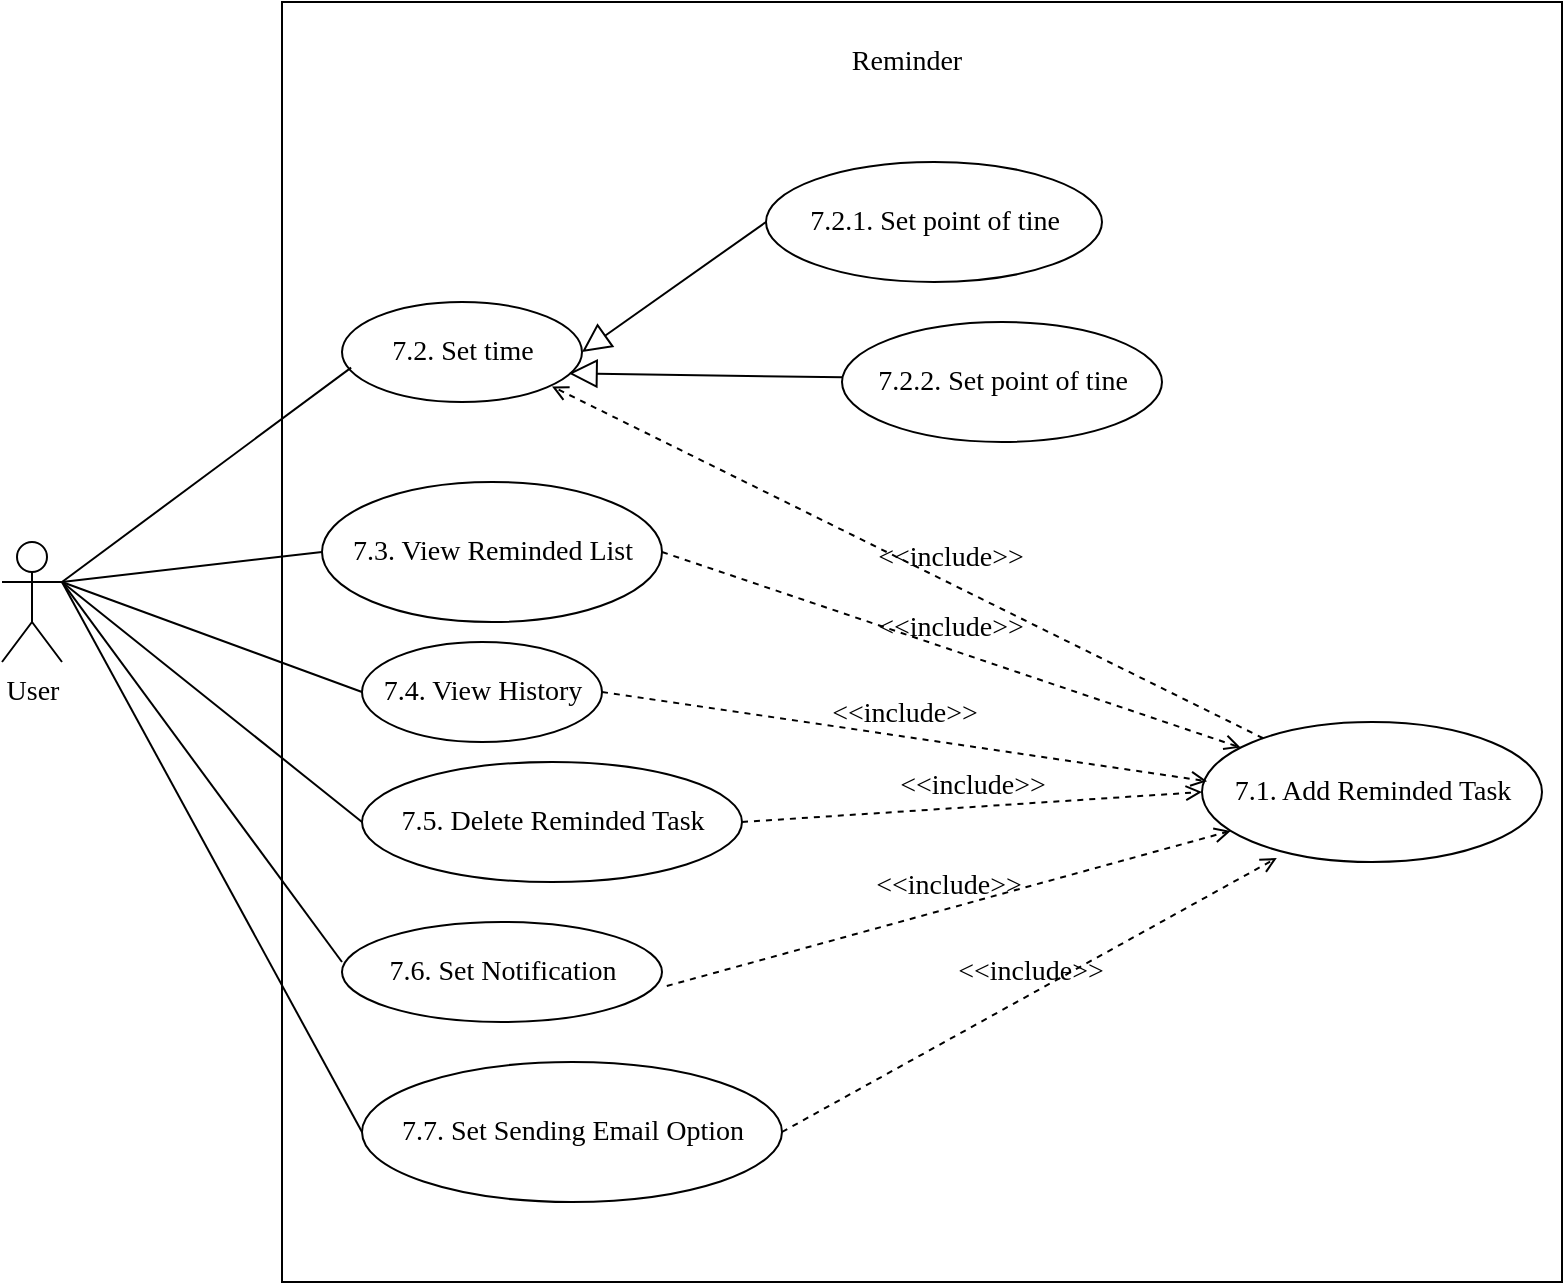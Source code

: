 <mxfile version="13.10.9" type="google"><diagram id="KJN88YStTKUvS8UIJJ77" name="Page-1"><mxGraphModel dx="1210" dy="659" grid="1" gridSize="10" guides="1" tooltips="1" connect="1" arrows="1" fold="1" page="1" pageScale="1" pageWidth="827" pageHeight="1169" math="0" shadow="0"><root><mxCell id="0"/><mxCell id="1" parent="0"/><mxCell id="ke3qHK0adCPP4FRnrUlM-1" value="" style="whiteSpace=wrap;html=1;aspect=fixed;" parent="1" vertex="1"><mxGeometry x="170" y="20" width="640" height="640" as="geometry"/></mxCell><mxCell id="twErQV6WeqNZiUciJFcy-1" value="7.2. Set time" style="shape=ellipse;html=1;dashed=0;whitespace=wrap;perimeter=ellipsePerimeter;fontFamily=Verdana;fontSize=14;" parent="1" vertex="1"><mxGeometry x="200" y="170" width="120" height="50" as="geometry"/></mxCell><mxCell id="twErQV6WeqNZiUciJFcy-2" value="7.3. View Reminded List" style="shape=ellipse;html=1;dashed=0;whitespace=wrap;perimeter=ellipsePerimeter;fontFamily=Verdana;fontSize=14;" parent="1" vertex="1"><mxGeometry x="190" y="260" width="170" height="70" as="geometry"/></mxCell><mxCell id="twErQV6WeqNZiUciJFcy-4" value="7.2.1. Set point of tine" style="shape=ellipse;html=1;dashed=0;whitespace=wrap;perimeter=ellipsePerimeter;fontFamily=Verdana;fontSize=14;" parent="1" vertex="1"><mxGeometry x="412" y="100" width="168" height="60" as="geometry"/></mxCell><mxCell id="twErQV6WeqNZiUciJFcy-8" value="7.5. Delete Reminded Task" style="shape=ellipse;html=1;dashed=0;whitespace=wrap;perimeter=ellipsePerimeter;fontFamily=Verdana;fontSize=14;" parent="1" vertex="1"><mxGeometry x="210" y="400" width="190" height="60" as="geometry"/></mxCell><mxCell id="twErQV6WeqNZiUciJFcy-9" value="User" style="shape=umlActor;verticalLabelPosition=bottom;verticalAlign=top;html=1;fontFamily=Verdana;fontSize=14;" parent="1" vertex="1"><mxGeometry x="30" y="290" width="30" height="60" as="geometry"/></mxCell><mxCell id="twErQV6WeqNZiUciJFcy-20" value="" style="edgeStyle=none;html=1;endSize=12;endArrow=block;endFill=0;fontFamily=Verdana;fontSize=14;exitX=0.003;exitY=0.461;exitDx=0;exitDy=0;entryX=0.944;entryY=0.713;entryDx=0;entryDy=0;entryPerimeter=0;exitPerimeter=0;" parent="1" source="eRm9HFy7ksCeKKgJd4PQ-1" target="twErQV6WeqNZiUciJFcy-1" edge="1"><mxGeometry width="160" relative="1" as="geometry"><mxPoint x="410" y="255" as="sourcePoint"/><mxPoint x="525" y="249" as="targetPoint"/></mxGeometry></mxCell><mxCell id="twErQV6WeqNZiUciJFcy-21" value="" style="edgeStyle=none;html=1;endSize=12;endArrow=block;endFill=0;fontFamily=Verdana;fontSize=14;exitX=0;exitY=0.5;exitDx=0;exitDy=0;entryX=1;entryY=0.5;entryDx=0;entryDy=0;" parent="1" source="twErQV6WeqNZiUciJFcy-4" target="twErQV6WeqNZiUciJFcy-1" edge="1"><mxGeometry width="160" relative="1" as="geometry"><mxPoint x="610" y="210" as="sourcePoint"/><mxPoint x="531" y="226" as="targetPoint"/></mxGeometry></mxCell><mxCell id="twErQV6WeqNZiUciJFcy-23" value="" style="endArrow=none;html=1;fontFamily=Verdana;fontSize=14;exitX=1;exitY=0.333;exitDx=0;exitDy=0;exitPerimeter=0;entryX=0.038;entryY=0.656;entryDx=0;entryDy=0;entryPerimeter=0;" parent="1" source="twErQV6WeqNZiUciJFcy-9" target="twErQV6WeqNZiUciJFcy-1" edge="1"><mxGeometry width="50" height="50" relative="1" as="geometry"><mxPoint x="110" y="280" as="sourcePoint"/><mxPoint x="160" y="230" as="targetPoint"/></mxGeometry></mxCell><mxCell id="twErQV6WeqNZiUciJFcy-24" value="" style="endArrow=none;html=1;fontFamily=Verdana;fontSize=14;exitX=1;exitY=0.333;exitDx=0;exitDy=0;exitPerimeter=0;entryX=0;entryY=0.5;entryDx=0;entryDy=0;" parent="1" source="twErQV6WeqNZiUciJFcy-9" target="twErQV6WeqNZiUciJFcy-2" edge="1"><mxGeometry width="50" height="50" relative="1" as="geometry"><mxPoint x="80" y="330" as="sourcePoint"/><mxPoint x="130" y="280" as="targetPoint"/></mxGeometry></mxCell><mxCell id="twErQV6WeqNZiUciJFcy-25" value="" style="endArrow=none;html=1;fontFamily=Verdana;fontSize=14;entryX=0;entryY=0.5;entryDx=0;entryDy=0;" parent="1" target="twErQV6WeqNZiUciJFcy-8" edge="1"><mxGeometry width="50" height="50" relative="1" as="geometry"><mxPoint x="60" y="310" as="sourcePoint"/><mxPoint x="330" y="330" as="targetPoint"/></mxGeometry></mxCell><mxCell id="eRm9HFy7ksCeKKgJd4PQ-1" value="7.2.2. Set point of tine" style="shape=ellipse;html=1;dashed=0;whitespace=wrap;perimeter=ellipsePerimeter;fontFamily=Verdana;fontSize=14;" parent="1" vertex="1"><mxGeometry x="450" y="180" width="160" height="60" as="geometry"/></mxCell><mxCell id="eRm9HFy7ksCeKKgJd4PQ-2" value="7.4. View History" style="shape=ellipse;html=1;dashed=0;whitespace=wrap;perimeter=ellipsePerimeter;fontFamily=Verdana;fontSize=14;" parent="1" vertex="1"><mxGeometry x="210" y="340" width="120" height="50" as="geometry"/></mxCell><mxCell id="eRm9HFy7ksCeKKgJd4PQ-3" value="7.6. Set Notification" style="shape=ellipse;html=1;dashed=0;whitespace=wrap;perimeter=ellipsePerimeter;fontFamily=Verdana;fontSize=14;" parent="1" vertex="1"><mxGeometry x="200" y="480" width="160" height="50" as="geometry"/></mxCell><mxCell id="eRm9HFy7ksCeKKgJd4PQ-4" value="7.7. Set Sending Email Option" style="shape=ellipse;html=1;dashed=0;whitespace=wrap;perimeter=ellipsePerimeter;fontFamily=Verdana;fontSize=14;" parent="1" vertex="1"><mxGeometry x="210" y="550" width="210" height="70" as="geometry"/></mxCell><mxCell id="eRm9HFy7ksCeKKgJd4PQ-7" value="" style="endArrow=none;html=1;entryX=0;entryY=0.5;entryDx=0;entryDy=0;" parent="1" target="eRm9HFy7ksCeKKgJd4PQ-2" edge="1"><mxGeometry width="50" height="50" relative="1" as="geometry"><mxPoint x="60" y="310" as="sourcePoint"/><mxPoint x="170" y="280" as="targetPoint"/></mxGeometry></mxCell><mxCell id="eRm9HFy7ksCeKKgJd4PQ-8" value="" style="endArrow=none;html=1;exitX=0;exitY=0.5;exitDx=0;exitDy=0;" parent="1" source="eRm9HFy7ksCeKKgJd4PQ-4" edge="1"><mxGeometry width="50" height="50" relative="1" as="geometry"><mxPoint x="70" y="460" as="sourcePoint"/><mxPoint x="60" y="310" as="targetPoint"/></mxGeometry></mxCell><mxCell id="eRm9HFy7ksCeKKgJd4PQ-9" value="" style="endArrow=none;html=1;exitX=1;exitY=0.333;exitDx=0;exitDy=0;exitPerimeter=0;entryX=0;entryY=0.4;entryDx=0;entryDy=0;entryPerimeter=0;" parent="1" source="twErQV6WeqNZiUciJFcy-9" target="eRm9HFy7ksCeKKgJd4PQ-3" edge="1"><mxGeometry width="50" height="50" relative="1" as="geometry"><mxPoint x="80" y="430" as="sourcePoint"/><mxPoint x="130" y="380" as="targetPoint"/></mxGeometry></mxCell><mxCell id="eRm9HFy7ksCeKKgJd4PQ-10" value="7.1. Add Reminded Task" style="shape=ellipse;html=1;dashed=0;whitespace=wrap;perimeter=ellipsePerimeter;fontFamily=Verdana;fontSize=14;" parent="1" vertex="1"><mxGeometry x="630" y="380" width="170" height="70" as="geometry"/></mxCell><mxCell id="eRm9HFy7ksCeKKgJd4PQ-11" value="&amp;lt;&amp;lt;include&amp;gt;&amp;gt;" style="edgeStyle=none;html=1;endArrow=open;verticalAlign=bottom;dashed=1;labelBackgroundColor=none;fontFamily=Verdana;fontSize=14;entryX=0.875;entryY=0.844;entryDx=0;entryDy=0;entryPerimeter=0;" parent="1" source="eRm9HFy7ksCeKKgJd4PQ-10" target="twErQV6WeqNZiUciJFcy-1" edge="1"><mxGeometry x="-0.115" y="-1" width="160" relative="1" as="geometry"><mxPoint x="360" y="390" as="sourcePoint"/><mxPoint x="300" y="210" as="targetPoint"/><mxPoint as="offset"/></mxGeometry></mxCell><mxCell id="eRm9HFy7ksCeKKgJd4PQ-12" value="&amp;lt;&amp;lt;include&amp;gt;&amp;gt;" style="edgeStyle=none;html=1;endArrow=open;verticalAlign=bottom;dashed=1;labelBackgroundColor=none;fontFamily=Verdana;fontSize=14;exitX=1.015;exitY=0.64;exitDx=0;exitDy=0;exitPerimeter=0;" parent="1" source="eRm9HFy7ksCeKKgJd4PQ-3" target="eRm9HFy7ksCeKKgJd4PQ-10" edge="1"><mxGeometry width="160" relative="1" as="geometry"><mxPoint x="580" y="600" as="sourcePoint"/><mxPoint x="740" y="600" as="targetPoint"/><mxPoint as="offset"/></mxGeometry></mxCell><mxCell id="eRm9HFy7ksCeKKgJd4PQ-13" value="&amp;lt;&amp;lt;include&amp;gt;&amp;gt;" style="edgeStyle=none;html=1;endArrow=open;verticalAlign=bottom;dashed=1;labelBackgroundColor=none;fontFamily=Verdana;fontSize=14;exitX=1;exitY=0.5;exitDx=0;exitDy=0;" parent="1" source="twErQV6WeqNZiUciJFcy-2" target="eRm9HFy7ksCeKKgJd4PQ-10" edge="1"><mxGeometry width="160" relative="1" as="geometry"><mxPoint x="430" y="499" as="sourcePoint"/><mxPoint x="590" y="499" as="targetPoint"/><mxPoint as="offset"/></mxGeometry></mxCell><mxCell id="eRm9HFy7ksCeKKgJd4PQ-14" value="&amp;lt;&amp;lt;include&amp;gt;&amp;gt;" style="edgeStyle=none;html=1;endArrow=open;verticalAlign=bottom;dashed=1;labelBackgroundColor=none;fontFamily=Verdana;fontSize=14;exitX=1;exitY=0.5;exitDx=0;exitDy=0;entryX=0;entryY=0.5;entryDx=0;entryDy=0;" parent="1" source="twErQV6WeqNZiUciJFcy-8" target="eRm9HFy7ksCeKKgJd4PQ-10" edge="1"><mxGeometry width="160" relative="1" as="geometry"><mxPoint x="414" y="560" as="sourcePoint"/><mxPoint x="574" y="560" as="targetPoint"/><mxPoint as="offset"/></mxGeometry></mxCell><mxCell id="eRm9HFy7ksCeKKgJd4PQ-15" value="&amp;lt;&amp;lt;include&amp;gt;&amp;gt;" style="edgeStyle=none;html=1;endArrow=open;verticalAlign=bottom;dashed=1;labelBackgroundColor=none;fontFamily=Verdana;fontSize=14;exitX=1;exitY=0.5;exitDx=0;exitDy=0;entryX=0.015;entryY=0.423;entryDx=0;entryDy=0;entryPerimeter=0;" parent="1" source="eRm9HFy7ksCeKKgJd4PQ-2" target="eRm9HFy7ksCeKKgJd4PQ-10" edge="1"><mxGeometry width="160" relative="1" as="geometry"><mxPoint x="580" y="520" as="sourcePoint"/><mxPoint x="740" y="520" as="targetPoint"/><mxPoint as="offset"/></mxGeometry></mxCell><mxCell id="eRm9HFy7ksCeKKgJd4PQ-16" value="&amp;lt;&amp;lt;include&amp;gt;&amp;gt;" style="edgeStyle=none;html=1;endArrow=open;verticalAlign=bottom;dashed=1;labelBackgroundColor=none;fontFamily=Verdana;fontSize=14;exitX=1;exitY=0.5;exitDx=0;exitDy=0;entryX=0.22;entryY=0.971;entryDx=0;entryDy=0;entryPerimeter=0;" parent="1" source="eRm9HFy7ksCeKKgJd4PQ-4" target="eRm9HFy7ksCeKKgJd4PQ-10" edge="1"><mxGeometry width="160" relative="1" as="geometry"><mxPoint x="402" y="660" as="sourcePoint"/><mxPoint x="562" y="660" as="targetPoint"/><mxPoint as="offset"/></mxGeometry></mxCell><mxCell id="ke3qHK0adCPP4FRnrUlM-2" value="&lt;font face=&quot;Verdana&quot; style=&quot;font-size: 14px&quot;&gt;Reminder&lt;/font&gt;" style="text;html=1;strokeColor=none;fillColor=none;align=center;verticalAlign=middle;whiteSpace=wrap;rounded=0;" parent="1" vertex="1"><mxGeometry x="444.5" y="40" width="75" height="20" as="geometry"/></mxCell></root></mxGraphModel></diagram></mxfile>